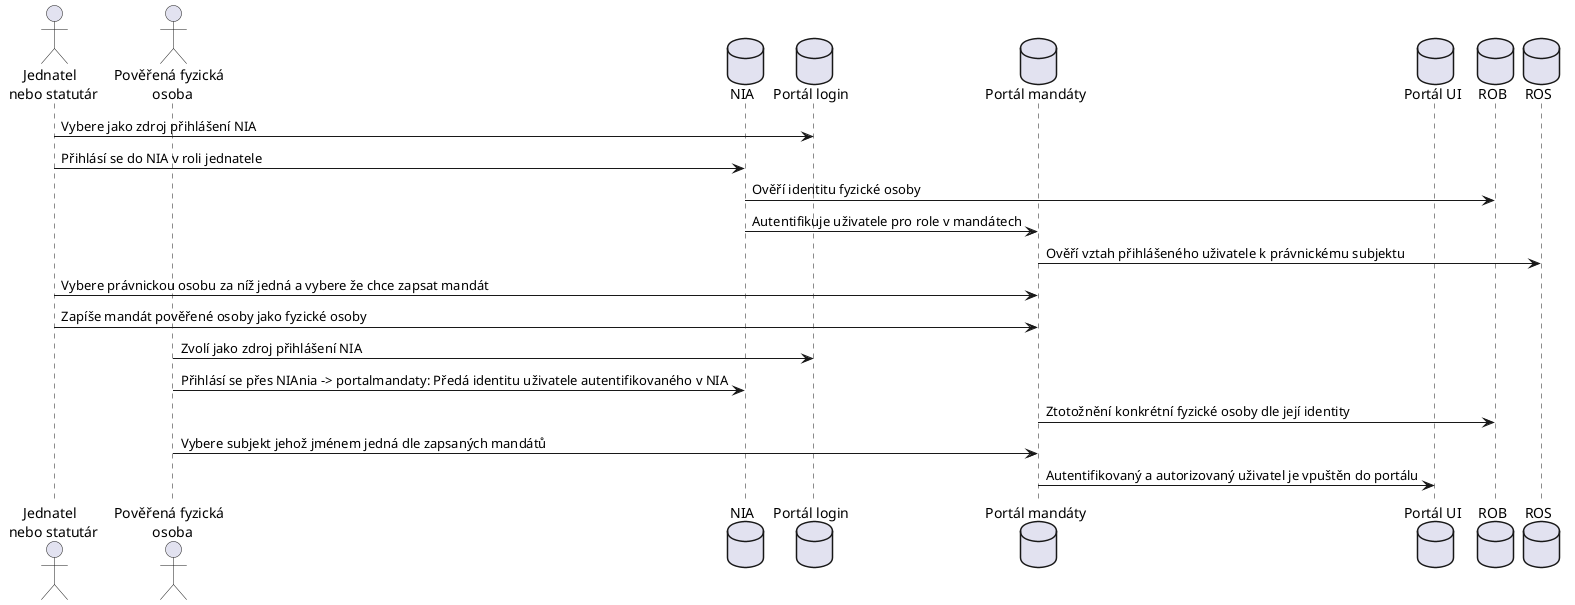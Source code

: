 @startuml eid-jednani-po
ACTOR "Jednatel \n nebo statutár" as jednatel
ACTOR "Pověřená fyzická \n osoba" as uzivatel
DATABASE "NIA" as nia
DATABASE "Portál login" as portallogin
DATABASE "Portál mandáty" as portalmandaty
DATABASE "Portál UI" as portalui
DATABASE "ROB" as rob
DATABASE "ROS" as ros
jednatel -> portallogin: Vybere jako zdroj přihlášení NIA
jednatel -> nia: Přihlásí se do NIA v roli jednatele
nia -> rob: Ověří identitu fyzické osoby
nia -> portalmandaty: Autentifikuje uživatele pro role v mandátech
portalmandaty -> ros: Ověří vztah přihlášeného uživatele k právnickému subjektu
jednatel -> portalmandaty: Vybere právnickou osobu za níž jedná a vybere že chce zapsat mandát
jednatel -> portalmandaty: Zapíše mandát pověřené osoby jako fyzické osoby
uzivatel -> portallogin: Zvolí jako zdroj přihlášení NIA
uzivatel -> nia: Přihlásí se přes NIAnia -> portalmandaty: Předá identitu uživatele autentifikovaného v NIA
portalmandaty -> rob: Ztotožnění konkrétní fyzické osoby dle její identity
uzivatel -> portalmandaty: Vybere subjekt jehož jménem jedná dle zapsaných mandátů
portalmandaty -> portalui: Autentifikovaný a autorizovaný uživatel je vpuštěn do portálu 
@enduml

@startuml eid-jednani-ovm
ACTOR "Lokální \n administrátor \n OVM" as lokaladminjip
DATABASE "JIP/KAAS" as jip
ACTOR "Zaměstnanec \n OVM" as zamestnanecovm
DATABASE "Portál login" as portallogin
DATABASE "Portál mandáty" as portalmandaty
DATABASE "Portál UI" as portalui
DATABASE "ROB" as rob
DATABASE "ROS" as ros
lokaladminjip -> zamestnanecovm: vyřeší identitu zaměstnance OVM
lokaladminjip -> jip: Zavede zaměstnance jako uživatele JIP
lokaladminjip -> jip: Přiřadí uživatele do role v JIP
zamestnanecovm -> portallogin: Vybere jako zdroj přihlášení JIP
zamestnanecovm -> jip: Přihlásí se v JIP/KAAS
jip -> portalmandaty: JIP/KAAS předá identitu zaměstnance a také roli v níž je autorizován
portalmandaty -> portalui: Autentifikovaný a autorizovaný uživatel je vpuštěn do portálu 
@enduml